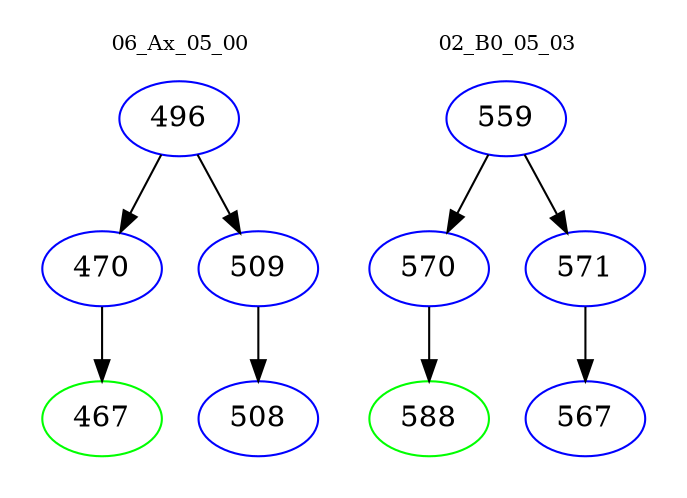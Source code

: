 digraph{
subgraph cluster_0 {
color = white
label = "06_Ax_05_00";
fontsize=10;
T0_496 [label="496", color="blue"]
T0_496 -> T0_470 [color="black"]
T0_470 [label="470", color="blue"]
T0_470 -> T0_467 [color="black"]
T0_467 [label="467", color="green"]
T0_496 -> T0_509 [color="black"]
T0_509 [label="509", color="blue"]
T0_509 -> T0_508 [color="black"]
T0_508 [label="508", color="blue"]
}
subgraph cluster_1 {
color = white
label = "02_B0_05_03";
fontsize=10;
T1_559 [label="559", color="blue"]
T1_559 -> T1_570 [color="black"]
T1_570 [label="570", color="blue"]
T1_570 -> T1_588 [color="black"]
T1_588 [label="588", color="green"]
T1_559 -> T1_571 [color="black"]
T1_571 [label="571", color="blue"]
T1_571 -> T1_567 [color="black"]
T1_567 [label="567", color="blue"]
}
}
